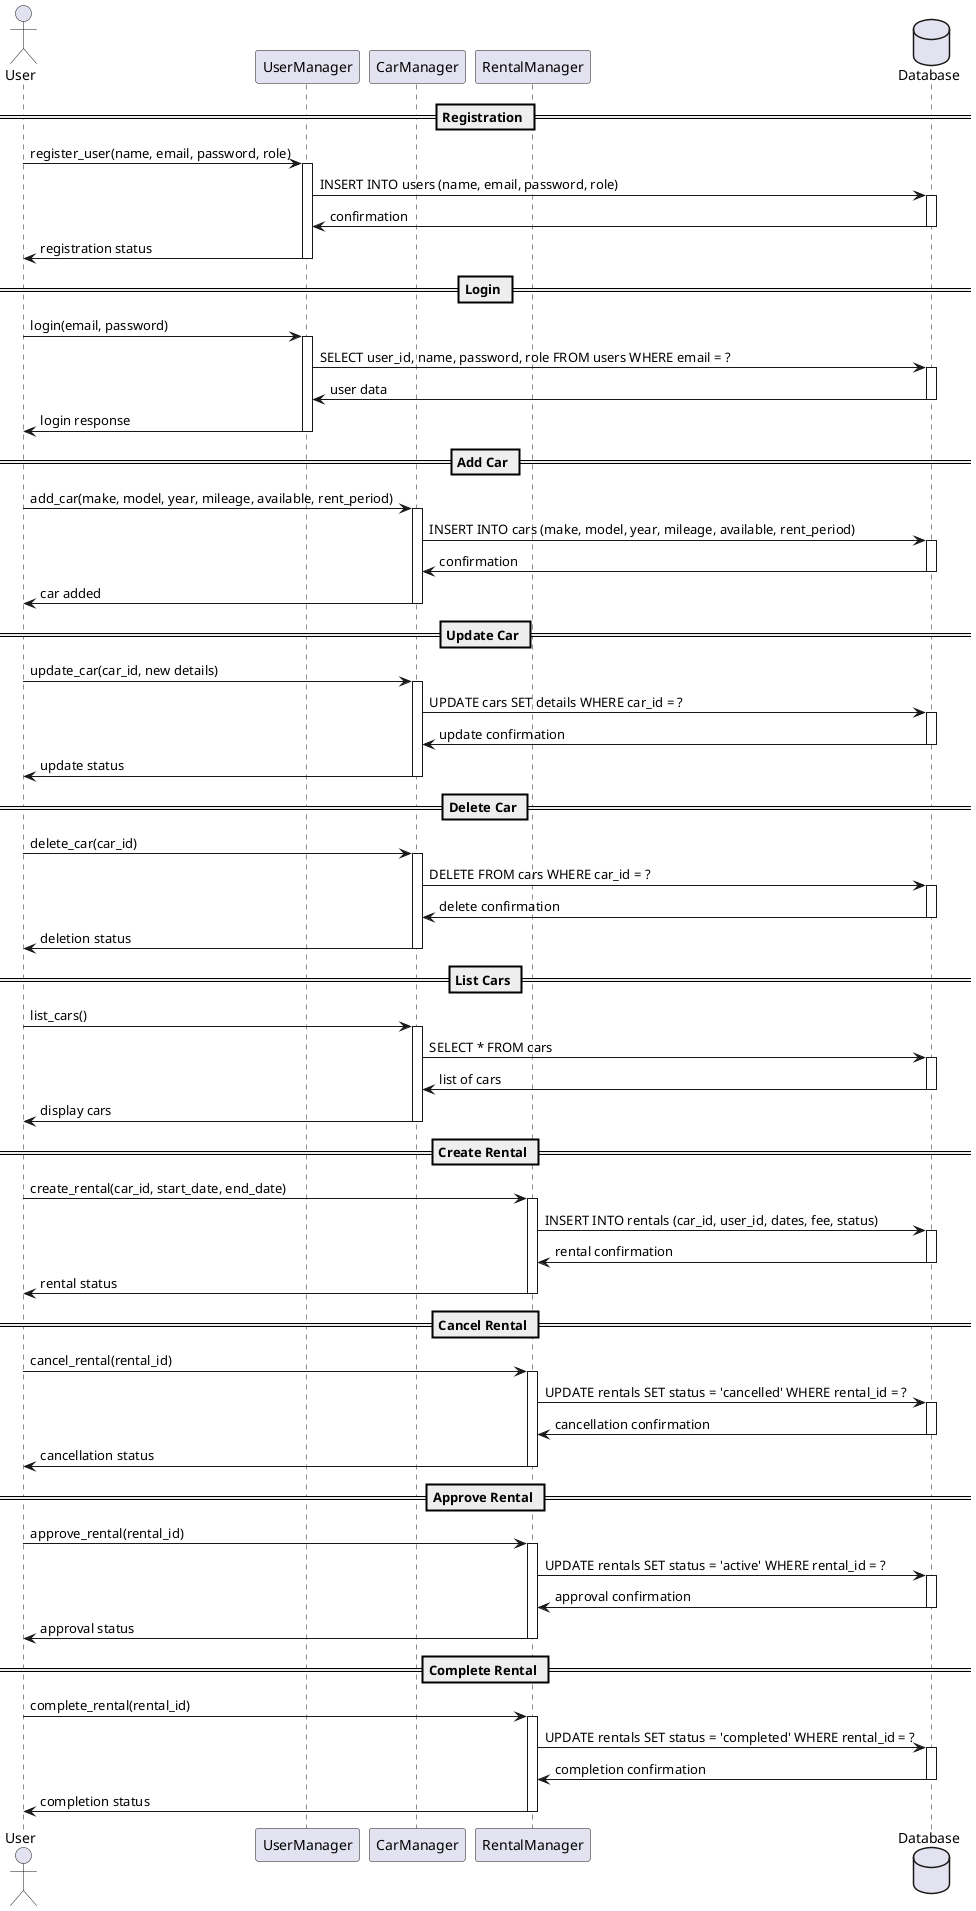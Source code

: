 @startuml
actor User

participant "UserManager" as UM
participant "CarManager" as CM
participant "RentalManager" as RM
database "Database" as DB

== Registration ==
User -> UM : register_user(name, email, password, role)
activate UM
UM -> DB : INSERT INTO users (name, email, password, role)
activate DB
DB -> UM : confirmation
deactivate DB
UM -> User : registration status
deactivate UM

== Login ==
User -> UM : login(email, password)
activate UM
UM -> DB : SELECT user_id, name, password, role FROM users WHERE email = ?
activate DB
DB -> UM : user data
deactivate DB
UM -> User : login response
deactivate UM

== Add Car ==
User -> CM : add_car(make, model, year, mileage, available, rent_period)
activate CM
CM -> DB : INSERT INTO cars (make, model, year, mileage, available, rent_period)
activate DB
DB -> CM : confirmation
deactivate DB
CM -> User : car added
deactivate CM

== Update Car ==
User -> CM : update_car(car_id, new details)
activate CM
CM -> DB : UPDATE cars SET details WHERE car_id = ?
activate DB
DB -> CM : update confirmation
deactivate DB
CM -> User : update status
deactivate CM

== Delete Car ==
User -> CM : delete_car(car_id)
activate CM
CM -> DB : DELETE FROM cars WHERE car_id = ?
activate DB
DB -> CM : delete confirmation
deactivate DB
CM -> User : deletion status
deactivate CM

== List Cars ==
User -> CM : list_cars()
activate CM
CM -> DB : SELECT * FROM cars
activate DB
DB -> CM : list of cars
deactivate DB
CM -> User : display cars
deactivate CM

== Create Rental ==
User -> RM : create_rental(car_id, start_date, end_date)
activate RM
RM -> DB : INSERT INTO rentals (car_id, user_id, dates, fee, status)
activate DB
DB -> RM : rental confirmation
deactivate DB
RM -> User : rental status
deactivate RM

== Cancel Rental ==
User -> RM : cancel_rental(rental_id)
activate RM
RM -> DB : UPDATE rentals SET status = 'cancelled' WHERE rental_id = ?
activate DB
DB -> RM : cancellation confirmation
deactivate DB
RM -> User : cancellation status
deactivate RM

== Approve Rental ==
User -> RM : approve_rental(rental_id)
activate RM
RM -> DB : UPDATE rentals SET status = 'active' WHERE rental_id = ?
activate DB
DB -> RM : approval confirmation
deactivate DB
RM -> User : approval status
deactivate RM

== Complete Rental ==
User -> RM : complete_rental(rental_id)
activate RM
RM -> DB : UPDATE rentals SET status = 'completed' WHERE rental_id = ?
activate DB
DB -> RM : completion confirmation
deactivate DB
RM -> User : completion status
deactivate RM

@enduml
